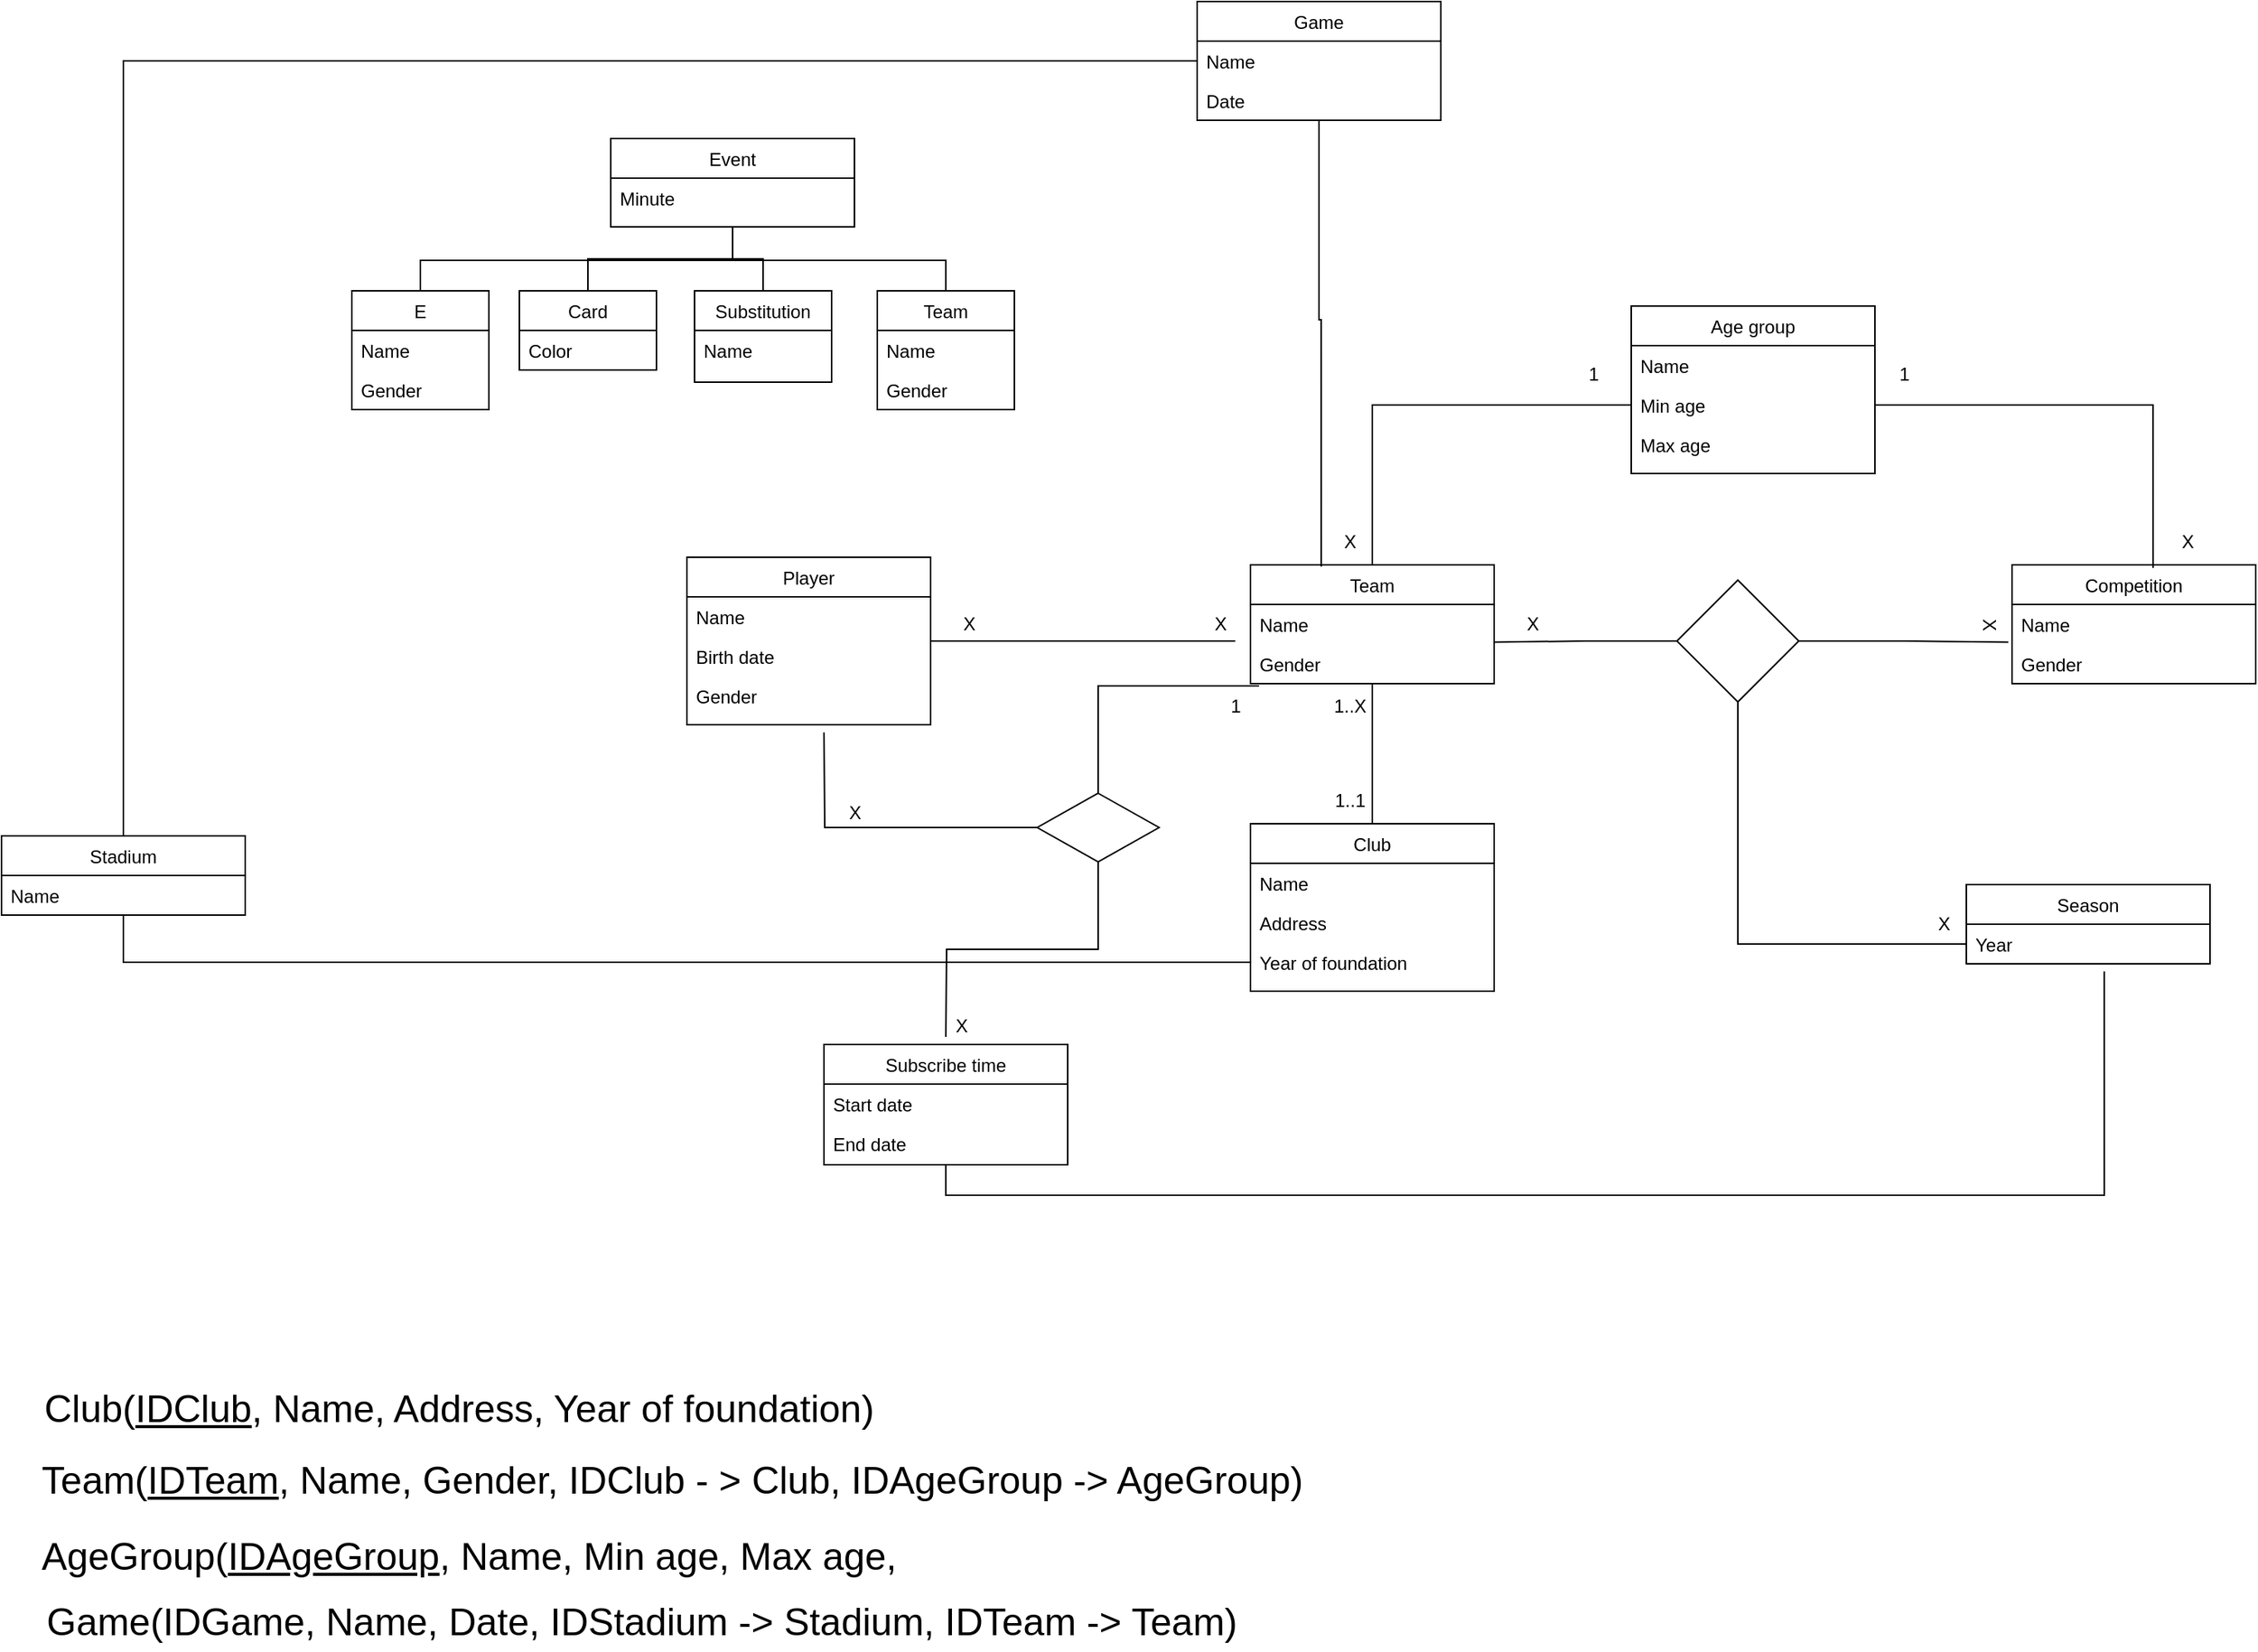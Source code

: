 <mxfile version="22.0.1" type="github">
  <diagram id="C5RBs43oDa-KdzZeNtuy" name="Page-1">
    <mxGraphModel dx="2947" dy="2596" grid="1" gridSize="10" guides="1" tooltips="1" connect="1" arrows="1" fold="1" page="1" pageScale="1" pageWidth="827" pageHeight="1169" math="0" shadow="0">
      <root>
        <mxCell id="WIyWlLk6GJQsqaUBKTNV-0" />
        <mxCell id="WIyWlLk6GJQsqaUBKTNV-1" parent="WIyWlLk6GJQsqaUBKTNV-0" />
        <mxCell id="11C585DHE5CJbXbZPfaF-18" style="edgeStyle=orthogonalEdgeStyle;rounded=0;orthogonalLoop=1;jettySize=auto;html=1;entryX=0.5;entryY=1;entryDx=0;entryDy=0;endArrow=none;endFill=0;" parent="WIyWlLk6GJQsqaUBKTNV-1" source="zkfFHV4jXpPFQw0GAbJ--6" target="11C585DHE5CJbXbZPfaF-13" edge="1">
          <mxGeometry relative="1" as="geometry" />
        </mxCell>
        <mxCell id="zkfFHV4jXpPFQw0GAbJ--6" value="Club" style="swimlane;fontStyle=0;align=center;verticalAlign=top;childLayout=stackLayout;horizontal=1;startSize=26;horizontalStack=0;resizeParent=1;resizeLast=0;collapsible=1;marginBottom=0;rounded=0;shadow=0;strokeWidth=1;" parent="WIyWlLk6GJQsqaUBKTNV-1" vertex="1">
          <mxGeometry x="80" y="400" width="160" height="110" as="geometry">
            <mxRectangle x="130" y="380" width="160" height="26" as="alternateBounds" />
          </mxGeometry>
        </mxCell>
        <mxCell id="zkfFHV4jXpPFQw0GAbJ--11" value="Name" style="text;align=left;verticalAlign=top;spacingLeft=4;spacingRight=4;overflow=hidden;rotatable=0;points=[[0,0.5],[1,0.5]];portConstraint=eastwest;" parent="zkfFHV4jXpPFQw0GAbJ--6" vertex="1">
          <mxGeometry y="26" width="160" height="26" as="geometry" />
        </mxCell>
        <mxCell id="11C585DHE5CJbXbZPfaF-11" value="Address" style="text;align=left;verticalAlign=top;spacingLeft=4;spacingRight=4;overflow=hidden;rotatable=0;points=[[0,0.5],[1,0.5]];portConstraint=eastwest;" parent="zkfFHV4jXpPFQw0GAbJ--6" vertex="1">
          <mxGeometry y="52" width="160" height="26" as="geometry" />
        </mxCell>
        <mxCell id="11C585DHE5CJbXbZPfaF-12" value="Year of foundation" style="text;align=left;verticalAlign=top;spacingLeft=4;spacingRight=4;overflow=hidden;rotatable=0;points=[[0,0.5],[1,0.5]];portConstraint=eastwest;" parent="zkfFHV4jXpPFQw0GAbJ--6" vertex="1">
          <mxGeometry y="78" width="160" height="26" as="geometry" />
        </mxCell>
        <mxCell id="11C585DHE5CJbXbZPfaF-23" style="edgeStyle=orthogonalEdgeStyle;rounded=0;orthogonalLoop=1;jettySize=auto;html=1;entryX=0;entryY=0.5;entryDx=0;entryDy=0;endArrow=none;endFill=0;" parent="WIyWlLk6GJQsqaUBKTNV-1" source="11C585DHE5CJbXbZPfaF-13" target="11C585DHE5CJbXbZPfaF-21" edge="1">
          <mxGeometry relative="1" as="geometry" />
        </mxCell>
        <mxCell id="11C585DHE5CJbXbZPfaF-13" value="Team" style="swimlane;fontStyle=0;align=center;verticalAlign=top;childLayout=stackLayout;horizontal=1;startSize=26;horizontalStack=0;resizeParent=1;resizeLast=0;collapsible=1;marginBottom=0;rounded=0;shadow=0;strokeWidth=1;" parent="WIyWlLk6GJQsqaUBKTNV-1" vertex="1">
          <mxGeometry x="80" y="230" width="160" height="78" as="geometry">
            <mxRectangle x="130" y="380" width="160" height="26" as="alternateBounds" />
          </mxGeometry>
        </mxCell>
        <mxCell id="11C585DHE5CJbXbZPfaF-14" value="Name" style="text;align=left;verticalAlign=top;spacingLeft=4;spacingRight=4;overflow=hidden;rotatable=0;points=[[0,0.5],[1,0.5]];portConstraint=eastwest;" parent="11C585DHE5CJbXbZPfaF-13" vertex="1">
          <mxGeometry y="26" width="160" height="26" as="geometry" />
        </mxCell>
        <mxCell id="11C585DHE5CJbXbZPfaF-15" value="Gender" style="text;align=left;verticalAlign=top;spacingLeft=4;spacingRight=4;overflow=hidden;rotatable=0;points=[[0,0.5],[1,0.5]];portConstraint=eastwest;" parent="11C585DHE5CJbXbZPfaF-13" vertex="1">
          <mxGeometry y="52" width="160" height="26" as="geometry" />
        </mxCell>
        <mxCell id="11C585DHE5CJbXbZPfaF-19" value="Age group" style="swimlane;fontStyle=0;align=center;verticalAlign=top;childLayout=stackLayout;horizontal=1;startSize=26;horizontalStack=0;resizeParent=1;resizeLast=0;collapsible=1;marginBottom=0;rounded=0;shadow=0;strokeWidth=1;" parent="WIyWlLk6GJQsqaUBKTNV-1" vertex="1">
          <mxGeometry x="330" y="60" width="160" height="110" as="geometry">
            <mxRectangle x="130" y="380" width="160" height="26" as="alternateBounds" />
          </mxGeometry>
        </mxCell>
        <mxCell id="11C585DHE5CJbXbZPfaF-20" value="Name" style="text;align=left;verticalAlign=top;spacingLeft=4;spacingRight=4;overflow=hidden;rotatable=0;points=[[0,0.5],[1,0.5]];portConstraint=eastwest;" parent="11C585DHE5CJbXbZPfaF-19" vertex="1">
          <mxGeometry y="26" width="160" height="26" as="geometry" />
        </mxCell>
        <mxCell id="11C585DHE5CJbXbZPfaF-21" value="Min age" style="text;align=left;verticalAlign=top;spacingLeft=4;spacingRight=4;overflow=hidden;rotatable=0;points=[[0,0.5],[1,0.5]];portConstraint=eastwest;" parent="11C585DHE5CJbXbZPfaF-19" vertex="1">
          <mxGeometry y="52" width="160" height="26" as="geometry" />
        </mxCell>
        <mxCell id="11C585DHE5CJbXbZPfaF-22" value="Max age" style="text;align=left;verticalAlign=top;spacingLeft=4;spacingRight=4;overflow=hidden;rotatable=0;points=[[0,0.5],[1,0.5]];portConstraint=eastwest;" parent="11C585DHE5CJbXbZPfaF-19" vertex="1">
          <mxGeometry y="78" width="160" height="26" as="geometry" />
        </mxCell>
        <mxCell id="11C585DHE5CJbXbZPfaF-24" value="1" style="text;html=1;align=center;verticalAlign=middle;resizable=0;points=[];autosize=1;strokeColor=none;fillColor=none;" parent="WIyWlLk6GJQsqaUBKTNV-1" vertex="1">
          <mxGeometry x="290" y="90" width="30" height="30" as="geometry" />
        </mxCell>
        <mxCell id="11C585DHE5CJbXbZPfaF-25" value="X" style="text;html=1;align=center;verticalAlign=middle;resizable=0;points=[];autosize=1;strokeColor=none;fillColor=none;" parent="WIyWlLk6GJQsqaUBKTNV-1" vertex="1">
          <mxGeometry x="130" y="200" width="30" height="30" as="geometry" />
        </mxCell>
        <mxCell id="11C585DHE5CJbXbZPfaF-26" value="1..X" style="text;html=1;align=center;verticalAlign=middle;resizable=0;points=[];autosize=1;strokeColor=none;fillColor=none;" parent="WIyWlLk6GJQsqaUBKTNV-1" vertex="1">
          <mxGeometry x="125" y="308" width="40" height="30" as="geometry" />
        </mxCell>
        <mxCell id="11C585DHE5CJbXbZPfaF-27" value="1..1" style="text;html=1;align=center;verticalAlign=middle;resizable=0;points=[];autosize=1;strokeColor=none;fillColor=none;" parent="WIyWlLk6GJQsqaUBKTNV-1" vertex="1">
          <mxGeometry x="125" y="370" width="40" height="30" as="geometry" />
        </mxCell>
        <mxCell id="11C585DHE5CJbXbZPfaF-28" value="Competition" style="swimlane;fontStyle=0;align=center;verticalAlign=top;childLayout=stackLayout;horizontal=1;startSize=26;horizontalStack=0;resizeParent=1;resizeLast=0;collapsible=1;marginBottom=0;rounded=0;shadow=0;strokeWidth=1;" parent="WIyWlLk6GJQsqaUBKTNV-1" vertex="1">
          <mxGeometry x="580" y="230" width="160" height="78" as="geometry">
            <mxRectangle x="130" y="380" width="160" height="26" as="alternateBounds" />
          </mxGeometry>
        </mxCell>
        <mxCell id="11C585DHE5CJbXbZPfaF-29" value="Name" style="text;align=left;verticalAlign=top;spacingLeft=4;spacingRight=4;overflow=hidden;rotatable=0;points=[[0,0.5],[1,0.5]];portConstraint=eastwest;" parent="11C585DHE5CJbXbZPfaF-28" vertex="1">
          <mxGeometry y="26" width="160" height="26" as="geometry" />
        </mxCell>
        <mxCell id="11C585DHE5CJbXbZPfaF-30" value="Gender" style="text;align=left;verticalAlign=top;spacingLeft=4;spacingRight=4;overflow=hidden;rotatable=0;points=[[0,0.5],[1,0.5]];portConstraint=eastwest;" parent="11C585DHE5CJbXbZPfaF-28" vertex="1">
          <mxGeometry y="52" width="160" height="26" as="geometry" />
        </mxCell>
        <mxCell id="11C585DHE5CJbXbZPfaF-31" style="edgeStyle=orthogonalEdgeStyle;rounded=0;orthogonalLoop=1;jettySize=auto;html=1;entryX=0.579;entryY=0.026;entryDx=0;entryDy=0;entryPerimeter=0;endArrow=none;endFill=0;" parent="WIyWlLk6GJQsqaUBKTNV-1" source="11C585DHE5CJbXbZPfaF-21" target="11C585DHE5CJbXbZPfaF-28" edge="1">
          <mxGeometry relative="1" as="geometry" />
        </mxCell>
        <mxCell id="11C585DHE5CJbXbZPfaF-41" style="edgeStyle=orthogonalEdgeStyle;rounded=0;orthogonalLoop=1;jettySize=auto;html=1;entryX=0;entryY=0.5;entryDx=0;entryDy=0;endArrow=none;endFill=0;" parent="WIyWlLk6GJQsqaUBKTNV-1" source="11C585DHE5CJbXbZPfaF-32" target="11C585DHE5CJbXbZPfaF-39" edge="1">
          <mxGeometry relative="1" as="geometry" />
        </mxCell>
        <mxCell id="11C585DHE5CJbXbZPfaF-32" value="" style="rhombus;whiteSpace=wrap;html=1;" parent="WIyWlLk6GJQsqaUBKTNV-1" vertex="1">
          <mxGeometry x="360" y="240" width="80" height="80" as="geometry" />
        </mxCell>
        <mxCell id="11C585DHE5CJbXbZPfaF-35" style="edgeStyle=orthogonalEdgeStyle;rounded=0;orthogonalLoop=1;jettySize=auto;html=1;entryX=-0.015;entryY=-0.048;entryDx=0;entryDy=0;entryPerimeter=0;endArrow=none;endFill=0;" parent="WIyWlLk6GJQsqaUBKTNV-1" source="11C585DHE5CJbXbZPfaF-32" target="11C585DHE5CJbXbZPfaF-30" edge="1">
          <mxGeometry relative="1" as="geometry" />
        </mxCell>
        <mxCell id="11C585DHE5CJbXbZPfaF-37" style="edgeStyle=orthogonalEdgeStyle;rounded=0;orthogonalLoop=1;jettySize=auto;html=1;entryX=1.001;entryY=-0.048;entryDx=0;entryDy=0;entryPerimeter=0;endArrow=none;endFill=0;" parent="WIyWlLk6GJQsqaUBKTNV-1" source="11C585DHE5CJbXbZPfaF-32" target="11C585DHE5CJbXbZPfaF-15" edge="1">
          <mxGeometry relative="1" as="geometry" />
        </mxCell>
        <mxCell id="11C585DHE5CJbXbZPfaF-38" value="Season" style="swimlane;fontStyle=0;align=center;verticalAlign=top;childLayout=stackLayout;horizontal=1;startSize=26;horizontalStack=0;resizeParent=1;resizeLast=0;collapsible=1;marginBottom=0;rounded=0;shadow=0;strokeWidth=1;" parent="WIyWlLk6GJQsqaUBKTNV-1" vertex="1">
          <mxGeometry x="550" y="440" width="160" height="52" as="geometry">
            <mxRectangle x="130" y="380" width="160" height="26" as="alternateBounds" />
          </mxGeometry>
        </mxCell>
        <mxCell id="11C585DHE5CJbXbZPfaF-39" value="Year" style="text;align=left;verticalAlign=top;spacingLeft=4;spacingRight=4;overflow=hidden;rotatable=0;points=[[0,0.5],[1,0.5]];portConstraint=eastwest;" parent="11C585DHE5CJbXbZPfaF-38" vertex="1">
          <mxGeometry y="26" width="160" height="26" as="geometry" />
        </mxCell>
        <mxCell id="11C585DHE5CJbXbZPfaF-49" style="edgeStyle=orthogonalEdgeStyle;rounded=0;orthogonalLoop=1;jettySize=auto;html=1;endArrow=none;endFill=0;" parent="WIyWlLk6GJQsqaUBKTNV-1" source="11C585DHE5CJbXbZPfaF-45" edge="1">
          <mxGeometry relative="1" as="geometry">
            <mxPoint x="70" y="280" as="targetPoint" />
          </mxGeometry>
        </mxCell>
        <mxCell id="11C585DHE5CJbXbZPfaF-45" value="Player" style="swimlane;fontStyle=0;align=center;verticalAlign=top;childLayout=stackLayout;horizontal=1;startSize=26;horizontalStack=0;resizeParent=1;resizeLast=0;collapsible=1;marginBottom=0;rounded=0;shadow=0;strokeWidth=1;" parent="WIyWlLk6GJQsqaUBKTNV-1" vertex="1">
          <mxGeometry x="-290" y="225" width="160" height="110" as="geometry">
            <mxRectangle x="130" y="380" width="160" height="26" as="alternateBounds" />
          </mxGeometry>
        </mxCell>
        <mxCell id="11C585DHE5CJbXbZPfaF-46" value="Name" style="text;align=left;verticalAlign=top;spacingLeft=4;spacingRight=4;overflow=hidden;rotatable=0;points=[[0,0.5],[1,0.5]];portConstraint=eastwest;" parent="11C585DHE5CJbXbZPfaF-45" vertex="1">
          <mxGeometry y="26" width="160" height="26" as="geometry" />
        </mxCell>
        <mxCell id="11C585DHE5CJbXbZPfaF-47" value="Birth date" style="text;align=left;verticalAlign=top;spacingLeft=4;spacingRight=4;overflow=hidden;rotatable=0;points=[[0,0.5],[1,0.5]];portConstraint=eastwest;" parent="11C585DHE5CJbXbZPfaF-45" vertex="1">
          <mxGeometry y="52" width="160" height="26" as="geometry" />
        </mxCell>
        <mxCell id="11C585DHE5CJbXbZPfaF-48" value="Gender" style="text;align=left;verticalAlign=top;spacingLeft=4;spacingRight=4;overflow=hidden;rotatable=0;points=[[0,0.5],[1,0.5]];portConstraint=eastwest;" parent="11C585DHE5CJbXbZPfaF-45" vertex="1">
          <mxGeometry y="78" width="160" height="26" as="geometry" />
        </mxCell>
        <mxCell id="11C585DHE5CJbXbZPfaF-50" value="X" style="text;html=1;align=center;verticalAlign=middle;resizable=0;points=[];autosize=1;strokeColor=none;fillColor=none;" parent="WIyWlLk6GJQsqaUBKTNV-1" vertex="1">
          <mxGeometry x="-120" y="254" width="30" height="30" as="geometry" />
        </mxCell>
        <mxCell id="11C585DHE5CJbXbZPfaF-51" value="X" style="text;html=1;align=center;verticalAlign=middle;resizable=0;points=[];autosize=1;strokeColor=none;fillColor=none;" parent="WIyWlLk6GJQsqaUBKTNV-1" vertex="1">
          <mxGeometry x="45" y="254" width="30" height="30" as="geometry" />
        </mxCell>
        <mxCell id="11C585DHE5CJbXbZPfaF-52" value="X" style="text;html=1;align=center;verticalAlign=middle;resizable=0;points=[];autosize=1;strokeColor=none;fillColor=none;" parent="WIyWlLk6GJQsqaUBKTNV-1" vertex="1">
          <mxGeometry x="250" y="254" width="30" height="30" as="geometry" />
        </mxCell>
        <mxCell id="11C585DHE5CJbXbZPfaF-53" value="X" style="text;html=1;align=center;verticalAlign=middle;resizable=0;points=[];autosize=1;strokeColor=none;fillColor=none;rotation=90;" parent="WIyWlLk6GJQsqaUBKTNV-1" vertex="1">
          <mxGeometry x="550" y="254" width="30" height="30" as="geometry" />
        </mxCell>
        <mxCell id="11C585DHE5CJbXbZPfaF-57" value="X" style="text;html=1;align=center;verticalAlign=middle;resizable=0;points=[];autosize=1;strokeColor=none;fillColor=none;" parent="WIyWlLk6GJQsqaUBKTNV-1" vertex="1">
          <mxGeometry x="520" y="451" width="30" height="30" as="geometry" />
        </mxCell>
        <mxCell id="11C585DHE5CJbXbZPfaF-58" value="1" style="text;html=1;align=center;verticalAlign=middle;resizable=0;points=[];autosize=1;strokeColor=none;fillColor=none;" parent="WIyWlLk6GJQsqaUBKTNV-1" vertex="1">
          <mxGeometry x="494" y="90" width="30" height="30" as="geometry" />
        </mxCell>
        <mxCell id="11C585DHE5CJbXbZPfaF-59" value="X" style="text;html=1;align=center;verticalAlign=middle;resizable=0;points=[];autosize=1;strokeColor=none;fillColor=none;" parent="WIyWlLk6GJQsqaUBKTNV-1" vertex="1">
          <mxGeometry x="680" y="200" width="30" height="30" as="geometry" />
        </mxCell>
        <mxCell id="11C585DHE5CJbXbZPfaF-60" value="Subscribe time" style="swimlane;fontStyle=0;align=center;verticalAlign=top;childLayout=stackLayout;horizontal=1;startSize=26;horizontalStack=0;resizeParent=1;resizeLast=0;collapsible=1;marginBottom=0;rounded=0;shadow=0;strokeWidth=1;" parent="WIyWlLk6GJQsqaUBKTNV-1" vertex="1">
          <mxGeometry x="-200" y="545" width="160" height="79" as="geometry">
            <mxRectangle x="130" y="380" width="160" height="26" as="alternateBounds" />
          </mxGeometry>
        </mxCell>
        <mxCell id="11C585DHE5CJbXbZPfaF-61" value="Start date" style="text;align=left;verticalAlign=top;spacingLeft=4;spacingRight=4;overflow=hidden;rotatable=0;points=[[0,0.5],[1,0.5]];portConstraint=eastwest;" parent="11C585DHE5CJbXbZPfaF-60" vertex="1">
          <mxGeometry y="26" width="160" height="26" as="geometry" />
        </mxCell>
        <mxCell id="11C585DHE5CJbXbZPfaF-62" value="End date" style="text;align=left;verticalAlign=top;spacingLeft=4;spacingRight=4;overflow=hidden;rotatable=0;points=[[0,0.5],[1,0.5]];portConstraint=eastwest;" parent="11C585DHE5CJbXbZPfaF-60" vertex="1">
          <mxGeometry y="52" width="160" height="26" as="geometry" />
        </mxCell>
        <mxCell id="11C585DHE5CJbXbZPfaF-65" style="edgeStyle=orthogonalEdgeStyle;rounded=0;orthogonalLoop=1;jettySize=auto;html=1;exitX=0.5;exitY=1;exitDx=0;exitDy=0;endArrow=none;endFill=0;" parent="WIyWlLk6GJQsqaUBKTNV-1" source="11C585DHE5CJbXbZPfaF-64" edge="1">
          <mxGeometry relative="1" as="geometry">
            <mxPoint x="-120" y="540" as="targetPoint" />
          </mxGeometry>
        </mxCell>
        <mxCell id="11C585DHE5CJbXbZPfaF-66" style="edgeStyle=orthogonalEdgeStyle;rounded=0;orthogonalLoop=1;jettySize=auto;html=1;endArrow=none;endFill=0;" parent="WIyWlLk6GJQsqaUBKTNV-1" source="11C585DHE5CJbXbZPfaF-64" edge="1">
          <mxGeometry relative="1" as="geometry">
            <mxPoint x="-200" y="340" as="targetPoint" />
          </mxGeometry>
        </mxCell>
        <mxCell id="11C585DHE5CJbXbZPfaF-64" value="" style="rhombus;whiteSpace=wrap;html=1;" parent="WIyWlLk6GJQsqaUBKTNV-1" vertex="1">
          <mxGeometry x="-60" y="380" width="80" height="45" as="geometry" />
        </mxCell>
        <mxCell id="11C585DHE5CJbXbZPfaF-67" style="edgeStyle=orthogonalEdgeStyle;rounded=0;orthogonalLoop=1;jettySize=auto;html=1;entryX=0.035;entryY=1.058;entryDx=0;entryDy=0;entryPerimeter=0;endArrow=none;endFill=0;" parent="WIyWlLk6GJQsqaUBKTNV-1" source="11C585DHE5CJbXbZPfaF-64" target="11C585DHE5CJbXbZPfaF-15" edge="1">
          <mxGeometry relative="1" as="geometry" />
        </mxCell>
        <mxCell id="11C585DHE5CJbXbZPfaF-68" value="X" style="text;html=1;align=center;verticalAlign=middle;resizable=0;points=[];autosize=1;strokeColor=none;fillColor=none;" parent="WIyWlLk6GJQsqaUBKTNV-1" vertex="1">
          <mxGeometry x="-125" y="518" width="30" height="30" as="geometry" />
        </mxCell>
        <mxCell id="11C585DHE5CJbXbZPfaF-69" value="X" style="text;html=1;align=center;verticalAlign=middle;resizable=0;points=[];autosize=1;strokeColor=none;fillColor=none;" parent="WIyWlLk6GJQsqaUBKTNV-1" vertex="1">
          <mxGeometry x="-195" y="378" width="30" height="30" as="geometry" />
        </mxCell>
        <mxCell id="11C585DHE5CJbXbZPfaF-70" value="1" style="text;html=1;align=center;verticalAlign=middle;resizable=0;points=[];autosize=1;strokeColor=none;fillColor=none;" parent="WIyWlLk6GJQsqaUBKTNV-1" vertex="1">
          <mxGeometry x="55" y="308" width="30" height="30" as="geometry" />
        </mxCell>
        <mxCell id="11C585DHE5CJbXbZPfaF-71" style="edgeStyle=orthogonalEdgeStyle;rounded=0;orthogonalLoop=1;jettySize=auto;html=1;exitX=0.5;exitY=1;exitDx=0;exitDy=0;entryX=0.566;entryY=1.192;entryDx=0;entryDy=0;entryPerimeter=0;endArrow=none;endFill=0;" parent="WIyWlLk6GJQsqaUBKTNV-1" source="11C585DHE5CJbXbZPfaF-60" target="11C585DHE5CJbXbZPfaF-39" edge="1">
          <mxGeometry relative="1" as="geometry">
            <Array as="points">
              <mxPoint x="-120" y="644" />
              <mxPoint x="641" y="644" />
            </Array>
          </mxGeometry>
        </mxCell>
        <mxCell id="11C585DHE5CJbXbZPfaF-75" style="edgeStyle=orthogonalEdgeStyle;rounded=0;orthogonalLoop=1;jettySize=auto;html=1;entryX=0;entryY=0.5;entryDx=0;entryDy=0;endArrow=none;endFill=0;" parent="WIyWlLk6GJQsqaUBKTNV-1" source="11C585DHE5CJbXbZPfaF-72" target="11C585DHE5CJbXbZPfaF-12" edge="1">
          <mxGeometry relative="1" as="geometry" />
        </mxCell>
        <mxCell id="11C585DHE5CJbXbZPfaF-100" style="edgeStyle=orthogonalEdgeStyle;rounded=0;orthogonalLoop=1;jettySize=auto;html=1;entryX=0;entryY=0.5;entryDx=0;entryDy=0;endArrow=none;endFill=0;" parent="WIyWlLk6GJQsqaUBKTNV-1" source="11C585DHE5CJbXbZPfaF-72" target="11C585DHE5CJbXbZPfaF-97" edge="1">
          <mxGeometry relative="1" as="geometry" />
        </mxCell>
        <mxCell id="11C585DHE5CJbXbZPfaF-72" value="Stadium" style="swimlane;fontStyle=0;align=center;verticalAlign=top;childLayout=stackLayout;horizontal=1;startSize=26;horizontalStack=0;resizeParent=1;resizeLast=0;collapsible=1;marginBottom=0;rounded=0;shadow=0;strokeWidth=1;" parent="WIyWlLk6GJQsqaUBKTNV-1" vertex="1">
          <mxGeometry x="-740" y="408" width="160" height="52" as="geometry">
            <mxRectangle x="130" y="380" width="160" height="26" as="alternateBounds" />
          </mxGeometry>
        </mxCell>
        <mxCell id="11C585DHE5CJbXbZPfaF-73" value="Name" style="text;align=left;verticalAlign=top;spacingLeft=4;spacingRight=4;overflow=hidden;rotatable=0;points=[[0,0.5],[1,0.5]];portConstraint=eastwest;" parent="11C585DHE5CJbXbZPfaF-72" vertex="1">
          <mxGeometry y="26" width="160" height="26" as="geometry" />
        </mxCell>
        <mxCell id="11C585DHE5CJbXbZPfaF-76" value="Event" style="swimlane;fontStyle=0;align=center;verticalAlign=top;childLayout=stackLayout;horizontal=1;startSize=26;horizontalStack=0;resizeParent=1;resizeLast=0;collapsible=1;marginBottom=0;rounded=0;shadow=0;strokeWidth=1;" parent="WIyWlLk6GJQsqaUBKTNV-1" vertex="1">
          <mxGeometry x="-340" y="-50" width="160" height="58" as="geometry">
            <mxRectangle x="130" y="380" width="160" height="26" as="alternateBounds" />
          </mxGeometry>
        </mxCell>
        <mxCell id="11C585DHE5CJbXbZPfaF-77" value="Minute" style="text;align=left;verticalAlign=top;spacingLeft=4;spacingRight=4;overflow=hidden;rotatable=0;points=[[0,0.5],[1,0.5]];portConstraint=eastwest;" parent="11C585DHE5CJbXbZPfaF-76" vertex="1">
          <mxGeometry y="26" width="160" height="26" as="geometry" />
        </mxCell>
        <mxCell id="11C585DHE5CJbXbZPfaF-93" style="edgeStyle=orthogonalEdgeStyle;rounded=0;orthogonalLoop=1;jettySize=auto;html=1;entryX=0.5;entryY=1;entryDx=0;entryDy=0;endArrow=none;endFill=0;" parent="WIyWlLk6GJQsqaUBKTNV-1" source="11C585DHE5CJbXbZPfaF-79" target="11C585DHE5CJbXbZPfaF-76" edge="1">
          <mxGeometry relative="1" as="geometry">
            <Array as="points">
              <mxPoint x="-120" y="30" />
              <mxPoint x="-260" y="30" />
            </Array>
          </mxGeometry>
        </mxCell>
        <mxCell id="11C585DHE5CJbXbZPfaF-79" value="Team" style="swimlane;fontStyle=0;align=center;verticalAlign=top;childLayout=stackLayout;horizontal=1;startSize=26;horizontalStack=0;resizeParent=1;resizeLast=0;collapsible=1;marginBottom=0;rounded=0;shadow=0;strokeWidth=1;" parent="WIyWlLk6GJQsqaUBKTNV-1" vertex="1">
          <mxGeometry x="-165" y="50" width="90" height="78" as="geometry">
            <mxRectangle x="130" y="380" width="160" height="26" as="alternateBounds" />
          </mxGeometry>
        </mxCell>
        <mxCell id="11C585DHE5CJbXbZPfaF-80" value="Name" style="text;align=left;verticalAlign=top;spacingLeft=4;spacingRight=4;overflow=hidden;rotatable=0;points=[[0,0.5],[1,0.5]];portConstraint=eastwest;" parent="11C585DHE5CJbXbZPfaF-79" vertex="1">
          <mxGeometry y="26" width="90" height="26" as="geometry" />
        </mxCell>
        <mxCell id="11C585DHE5CJbXbZPfaF-81" value="Gender" style="text;align=left;verticalAlign=top;spacingLeft=4;spacingRight=4;overflow=hidden;rotatable=0;points=[[0,0.5],[1,0.5]];portConstraint=eastwest;" parent="11C585DHE5CJbXbZPfaF-79" vertex="1">
          <mxGeometry y="52" width="90" height="26" as="geometry" />
        </mxCell>
        <mxCell id="11C585DHE5CJbXbZPfaF-94" style="edgeStyle=orthogonalEdgeStyle;rounded=0;orthogonalLoop=1;jettySize=auto;html=1;entryX=0.5;entryY=1;entryDx=0;entryDy=0;endArrow=none;endFill=0;" parent="WIyWlLk6GJQsqaUBKTNV-1" source="11C585DHE5CJbXbZPfaF-82" target="11C585DHE5CJbXbZPfaF-76" edge="1">
          <mxGeometry relative="1" as="geometry" />
        </mxCell>
        <mxCell id="11C585DHE5CJbXbZPfaF-82" value="Substitution" style="swimlane;fontStyle=0;align=center;verticalAlign=top;childLayout=stackLayout;horizontal=1;startSize=26;horizontalStack=0;resizeParent=1;resizeLast=0;collapsible=1;marginBottom=0;rounded=0;shadow=0;strokeWidth=1;" parent="WIyWlLk6GJQsqaUBKTNV-1" vertex="1">
          <mxGeometry x="-285" y="50" width="90" height="60" as="geometry">
            <mxRectangle x="130" y="380" width="160" height="26" as="alternateBounds" />
          </mxGeometry>
        </mxCell>
        <mxCell id="11C585DHE5CJbXbZPfaF-83" value="Name" style="text;align=left;verticalAlign=top;spacingLeft=4;spacingRight=4;overflow=hidden;rotatable=0;points=[[0,0.5],[1,0.5]];portConstraint=eastwest;" parent="11C585DHE5CJbXbZPfaF-82" vertex="1">
          <mxGeometry y="26" width="90" height="26" as="geometry" />
        </mxCell>
        <mxCell id="11C585DHE5CJbXbZPfaF-92" style="edgeStyle=orthogonalEdgeStyle;rounded=0;orthogonalLoop=1;jettySize=auto;html=1;entryX=0.5;entryY=1;entryDx=0;entryDy=0;endArrow=none;endFill=0;" parent="WIyWlLk6GJQsqaUBKTNV-1" source="11C585DHE5CJbXbZPfaF-85" target="11C585DHE5CJbXbZPfaF-76" edge="1">
          <mxGeometry relative="1" as="geometry" />
        </mxCell>
        <mxCell id="11C585DHE5CJbXbZPfaF-85" value="Card" style="swimlane;fontStyle=0;align=center;verticalAlign=top;childLayout=stackLayout;horizontal=1;startSize=26;horizontalStack=0;resizeParent=1;resizeLast=0;collapsible=1;marginBottom=0;rounded=0;shadow=0;strokeWidth=1;" parent="WIyWlLk6GJQsqaUBKTNV-1" vertex="1">
          <mxGeometry x="-400" y="50" width="90" height="52" as="geometry">
            <mxRectangle x="130" y="380" width="160" height="26" as="alternateBounds" />
          </mxGeometry>
        </mxCell>
        <mxCell id="11C585DHE5CJbXbZPfaF-86" value="Color" style="text;align=left;verticalAlign=top;spacingLeft=4;spacingRight=4;overflow=hidden;rotatable=0;points=[[0,0.5],[1,0.5]];portConstraint=eastwest;" parent="11C585DHE5CJbXbZPfaF-85" vertex="1">
          <mxGeometry y="26" width="90" height="26" as="geometry" />
        </mxCell>
        <mxCell id="11C585DHE5CJbXbZPfaF-95" style="edgeStyle=orthogonalEdgeStyle;rounded=0;orthogonalLoop=1;jettySize=auto;html=1;entryX=0.5;entryY=1;entryDx=0;entryDy=0;endArrow=none;endFill=0;" parent="WIyWlLk6GJQsqaUBKTNV-1" source="11C585DHE5CJbXbZPfaF-88" target="11C585DHE5CJbXbZPfaF-76" edge="1">
          <mxGeometry relative="1" as="geometry">
            <Array as="points">
              <mxPoint x="-465" y="30" />
              <mxPoint x="-260" y="30" />
            </Array>
          </mxGeometry>
        </mxCell>
        <mxCell id="11C585DHE5CJbXbZPfaF-88" value="E" style="swimlane;fontStyle=0;align=center;verticalAlign=top;childLayout=stackLayout;horizontal=1;startSize=26;horizontalStack=0;resizeParent=1;resizeLast=0;collapsible=1;marginBottom=0;rounded=0;shadow=0;strokeWidth=1;" parent="WIyWlLk6GJQsqaUBKTNV-1" vertex="1">
          <mxGeometry x="-510" y="50" width="90" height="78" as="geometry">
            <mxRectangle x="130" y="380" width="160" height="26" as="alternateBounds" />
          </mxGeometry>
        </mxCell>
        <mxCell id="11C585DHE5CJbXbZPfaF-89" value="Name" style="text;align=left;verticalAlign=top;spacingLeft=4;spacingRight=4;overflow=hidden;rotatable=0;points=[[0,0.5],[1,0.5]];portConstraint=eastwest;" parent="11C585DHE5CJbXbZPfaF-88" vertex="1">
          <mxGeometry y="26" width="90" height="26" as="geometry" />
        </mxCell>
        <mxCell id="11C585DHE5CJbXbZPfaF-90" value="Gender" style="text;align=left;verticalAlign=top;spacingLeft=4;spacingRight=4;overflow=hidden;rotatable=0;points=[[0,0.5],[1,0.5]];portConstraint=eastwest;" parent="11C585DHE5CJbXbZPfaF-88" vertex="1">
          <mxGeometry y="52" width="90" height="26" as="geometry" />
        </mxCell>
        <mxCell id="11C585DHE5CJbXbZPfaF-96" value="Game" style="swimlane;fontStyle=0;align=center;verticalAlign=top;childLayout=stackLayout;horizontal=1;startSize=26;horizontalStack=0;resizeParent=1;resizeLast=0;collapsible=1;marginBottom=0;rounded=0;shadow=0;strokeWidth=1;" parent="WIyWlLk6GJQsqaUBKTNV-1" vertex="1">
          <mxGeometry x="45" y="-140" width="160" height="78" as="geometry">
            <mxRectangle x="130" y="380" width="160" height="26" as="alternateBounds" />
          </mxGeometry>
        </mxCell>
        <mxCell id="11C585DHE5CJbXbZPfaF-97" value="Name" style="text;align=left;verticalAlign=top;spacingLeft=4;spacingRight=4;overflow=hidden;rotatable=0;points=[[0,0.5],[1,0.5]];portConstraint=eastwest;" parent="11C585DHE5CJbXbZPfaF-96" vertex="1">
          <mxGeometry y="26" width="160" height="26" as="geometry" />
        </mxCell>
        <mxCell id="11C585DHE5CJbXbZPfaF-98" value="Date" style="text;align=left;verticalAlign=top;spacingLeft=4;spacingRight=4;overflow=hidden;rotatable=0;points=[[0,0.5],[1,0.5]];portConstraint=eastwest;" parent="11C585DHE5CJbXbZPfaF-96" vertex="1">
          <mxGeometry y="52" width="160" height="26" as="geometry" />
        </mxCell>
        <mxCell id="11C585DHE5CJbXbZPfaF-99" style="edgeStyle=orthogonalEdgeStyle;rounded=0;orthogonalLoop=1;jettySize=auto;html=1;entryX=-0.119;entryY=1.038;entryDx=0;entryDy=0;entryPerimeter=0;endArrow=none;endFill=0;" parent="WIyWlLk6GJQsqaUBKTNV-1" source="11C585DHE5CJbXbZPfaF-96" target="11C585DHE5CJbXbZPfaF-25" edge="1">
          <mxGeometry relative="1" as="geometry" />
        </mxCell>
        <mxCell id="_G1pdyvIdCF05KwH-ZPx-0" value="&lt;span style=&quot;font-size: 25px;&quot;&gt;Club(&lt;/span&gt;&lt;u style=&quot;font-size: 25px;&quot;&gt;IDClub&lt;/u&gt;&lt;span style=&quot;font-size: 25px;&quot;&gt;, Name, Address, Year of foundation)&lt;/span&gt;" style="text;html=1;align=center;verticalAlign=middle;resizable=0;points=[];autosize=1;strokeColor=none;fillColor=none;" vertex="1" parent="WIyWlLk6GJQsqaUBKTNV-1">
          <mxGeometry x="-725" y="763" width="570" height="40" as="geometry" />
        </mxCell>
        <mxCell id="_G1pdyvIdCF05KwH-ZPx-1" value="&lt;span style=&quot;font-size: 25px;&quot;&gt;Team(&lt;u&gt;IDTeam&lt;/u&gt;, Name, Gender, IDClub - &amp;gt; Club, IDAgeGroup -&amp;gt; AgeGroup)&lt;/span&gt;" style="text;html=1;align=center;verticalAlign=middle;resizable=0;points=[];autosize=1;strokeColor=none;fillColor=none;" vertex="1" parent="WIyWlLk6GJQsqaUBKTNV-1">
          <mxGeometry x="-725" y="810" width="850" height="40" as="geometry" />
        </mxCell>
        <mxCell id="_G1pdyvIdCF05KwH-ZPx-2" value="&lt;span style=&quot;font-size: 25px;&quot;&gt;AgeGroup(&lt;u&gt;IDAgeGroup&lt;/u&gt;, Name, Min age, Max age,&amp;nbsp;&lt;/span&gt;" style="text;html=1;align=center;verticalAlign=middle;resizable=0;points=[];autosize=1;strokeColor=none;fillColor=none;" vertex="1" parent="WIyWlLk6GJQsqaUBKTNV-1">
          <mxGeometry x="-725" y="860" width="590" height="40" as="geometry" />
        </mxCell>
        <mxCell id="_G1pdyvIdCF05KwH-ZPx-3" value="&lt;font style=&quot;font-size: 25px;&quot;&gt;Game(IDGame, Name, Date, IDStadium -&amp;gt; Stadium, IDTeam -&amp;gt; Team)&lt;/font&gt;" style="text;html=1;align=center;verticalAlign=middle;resizable=0;points=[];autosize=1;strokeColor=none;fillColor=none;" vertex="1" parent="WIyWlLk6GJQsqaUBKTNV-1">
          <mxGeometry x="-725" y="903" width="810" height="40" as="geometry" />
        </mxCell>
      </root>
    </mxGraphModel>
  </diagram>
</mxfile>
